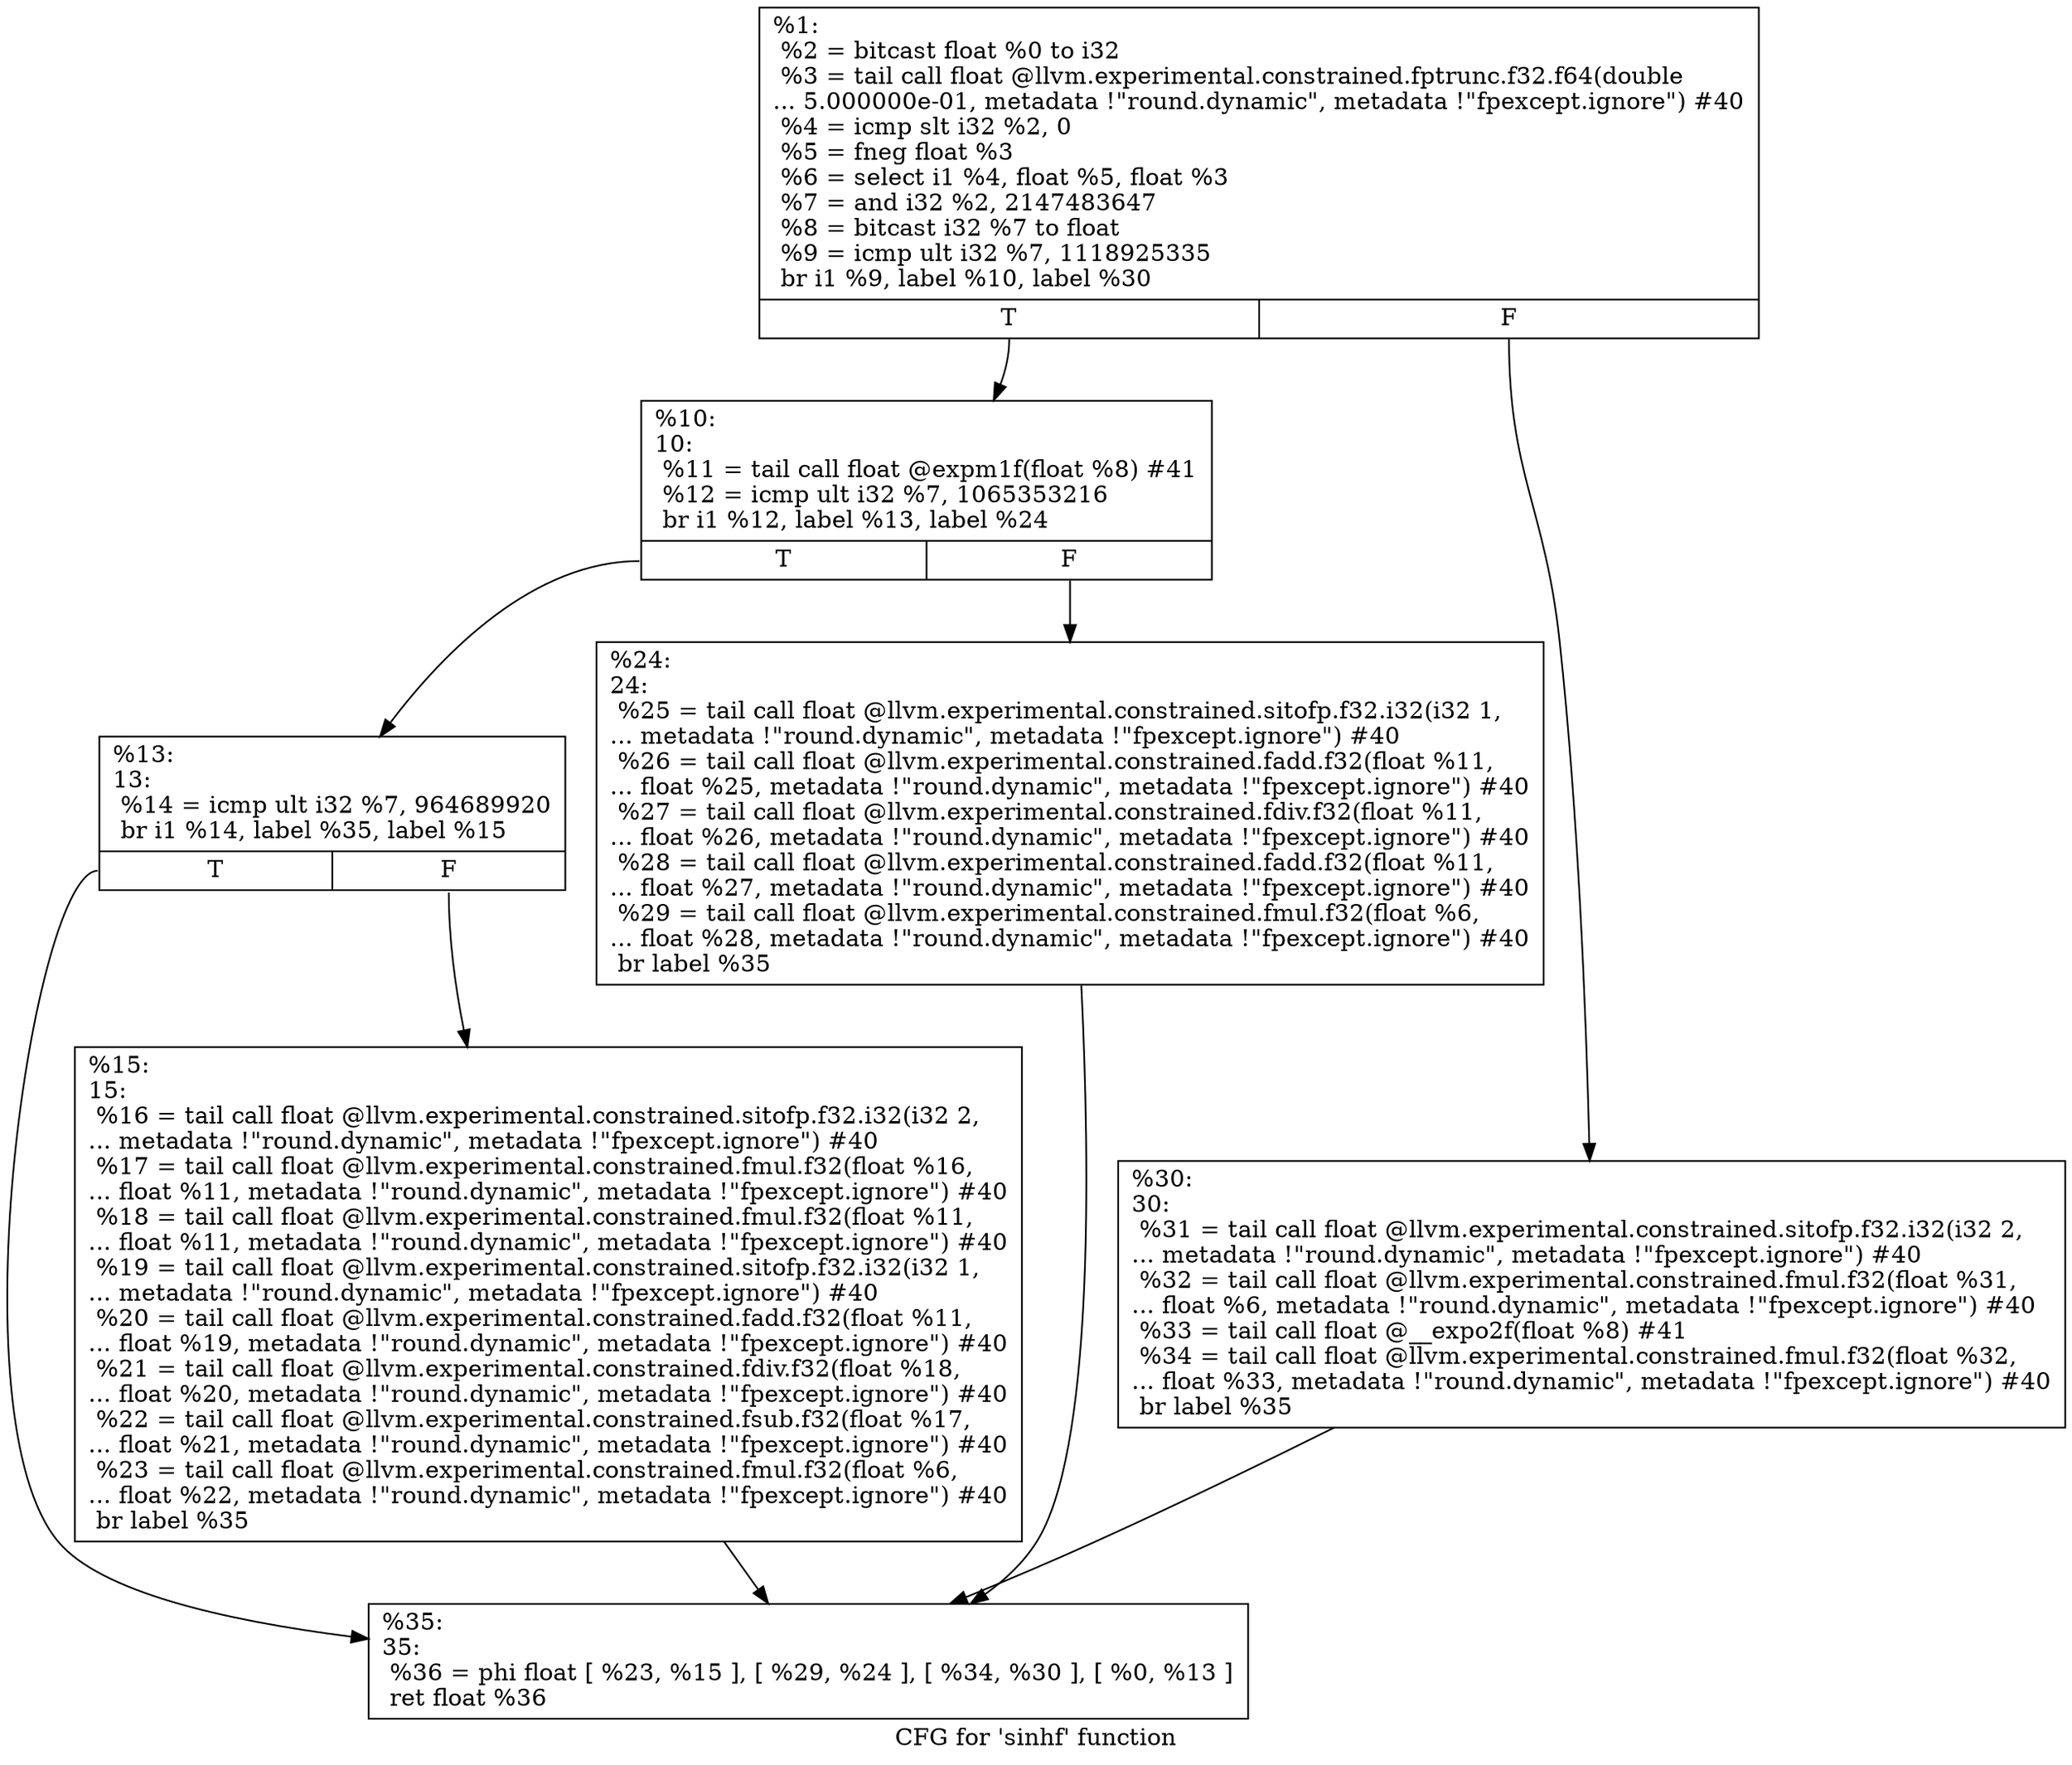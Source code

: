 digraph "CFG for 'sinhf' function" {
	label="CFG for 'sinhf' function";

	Node0x1a10dc0 [shape=record,label="{%1:\l  %2 = bitcast float %0 to i32\l  %3 = tail call float @llvm.experimental.constrained.fptrunc.f32.f64(double\l... 5.000000e-01, metadata !\"round.dynamic\", metadata !\"fpexcept.ignore\") #40\l  %4 = icmp slt i32 %2, 0\l  %5 = fneg float %3\l  %6 = select i1 %4, float %5, float %3\l  %7 = and i32 %2, 2147483647\l  %8 = bitcast i32 %7 to float\l  %9 = icmp ult i32 %7, 1118925335\l  br i1 %9, label %10, label %30\l|{<s0>T|<s1>F}}"];
	Node0x1a10dc0:s0 -> Node0x1a10e10;
	Node0x1a10dc0:s1 -> Node0x1a10f50;
	Node0x1a10e10 [shape=record,label="{%10:\l10:                                               \l  %11 = tail call float @expm1f(float %8) #41\l  %12 = icmp ult i32 %7, 1065353216\l  br i1 %12, label %13, label %24\l|{<s0>T|<s1>F}}"];
	Node0x1a10e10:s0 -> Node0x1a10e60;
	Node0x1a10e10:s1 -> Node0x1a10f00;
	Node0x1a10e60 [shape=record,label="{%13:\l13:                                               \l  %14 = icmp ult i32 %7, 964689920\l  br i1 %14, label %35, label %15\l|{<s0>T|<s1>F}}"];
	Node0x1a10e60:s0 -> Node0x1a10fa0;
	Node0x1a10e60:s1 -> Node0x1a10eb0;
	Node0x1a10eb0 [shape=record,label="{%15:\l15:                                               \l  %16 = tail call float @llvm.experimental.constrained.sitofp.f32.i32(i32 2,\l... metadata !\"round.dynamic\", metadata !\"fpexcept.ignore\") #40\l  %17 = tail call float @llvm.experimental.constrained.fmul.f32(float %16,\l... float %11, metadata !\"round.dynamic\", metadata !\"fpexcept.ignore\") #40\l  %18 = tail call float @llvm.experimental.constrained.fmul.f32(float %11,\l... float %11, metadata !\"round.dynamic\", metadata !\"fpexcept.ignore\") #40\l  %19 = tail call float @llvm.experimental.constrained.sitofp.f32.i32(i32 1,\l... metadata !\"round.dynamic\", metadata !\"fpexcept.ignore\") #40\l  %20 = tail call float @llvm.experimental.constrained.fadd.f32(float %11,\l... float %19, metadata !\"round.dynamic\", metadata !\"fpexcept.ignore\") #40\l  %21 = tail call float @llvm.experimental.constrained.fdiv.f32(float %18,\l... float %20, metadata !\"round.dynamic\", metadata !\"fpexcept.ignore\") #40\l  %22 = tail call float @llvm.experimental.constrained.fsub.f32(float %17,\l... float %21, metadata !\"round.dynamic\", metadata !\"fpexcept.ignore\") #40\l  %23 = tail call float @llvm.experimental.constrained.fmul.f32(float %6,\l... float %22, metadata !\"round.dynamic\", metadata !\"fpexcept.ignore\") #40\l  br label %35\l}"];
	Node0x1a10eb0 -> Node0x1a10fa0;
	Node0x1a10f00 [shape=record,label="{%24:\l24:                                               \l  %25 = tail call float @llvm.experimental.constrained.sitofp.f32.i32(i32 1,\l... metadata !\"round.dynamic\", metadata !\"fpexcept.ignore\") #40\l  %26 = tail call float @llvm.experimental.constrained.fadd.f32(float %11,\l... float %25, metadata !\"round.dynamic\", metadata !\"fpexcept.ignore\") #40\l  %27 = tail call float @llvm.experimental.constrained.fdiv.f32(float %11,\l... float %26, metadata !\"round.dynamic\", metadata !\"fpexcept.ignore\") #40\l  %28 = tail call float @llvm.experimental.constrained.fadd.f32(float %11,\l... float %27, metadata !\"round.dynamic\", metadata !\"fpexcept.ignore\") #40\l  %29 = tail call float @llvm.experimental.constrained.fmul.f32(float %6,\l... float %28, metadata !\"round.dynamic\", metadata !\"fpexcept.ignore\") #40\l  br label %35\l}"];
	Node0x1a10f00 -> Node0x1a10fa0;
	Node0x1a10f50 [shape=record,label="{%30:\l30:                                               \l  %31 = tail call float @llvm.experimental.constrained.sitofp.f32.i32(i32 2,\l... metadata !\"round.dynamic\", metadata !\"fpexcept.ignore\") #40\l  %32 = tail call float @llvm.experimental.constrained.fmul.f32(float %31,\l... float %6, metadata !\"round.dynamic\", metadata !\"fpexcept.ignore\") #40\l  %33 = tail call float @__expo2f(float %8) #41\l  %34 = tail call float @llvm.experimental.constrained.fmul.f32(float %32,\l... float %33, metadata !\"round.dynamic\", metadata !\"fpexcept.ignore\") #40\l  br label %35\l}"];
	Node0x1a10f50 -> Node0x1a10fa0;
	Node0x1a10fa0 [shape=record,label="{%35:\l35:                                               \l  %36 = phi float [ %23, %15 ], [ %29, %24 ], [ %34, %30 ], [ %0, %13 ]\l  ret float %36\l}"];
}
